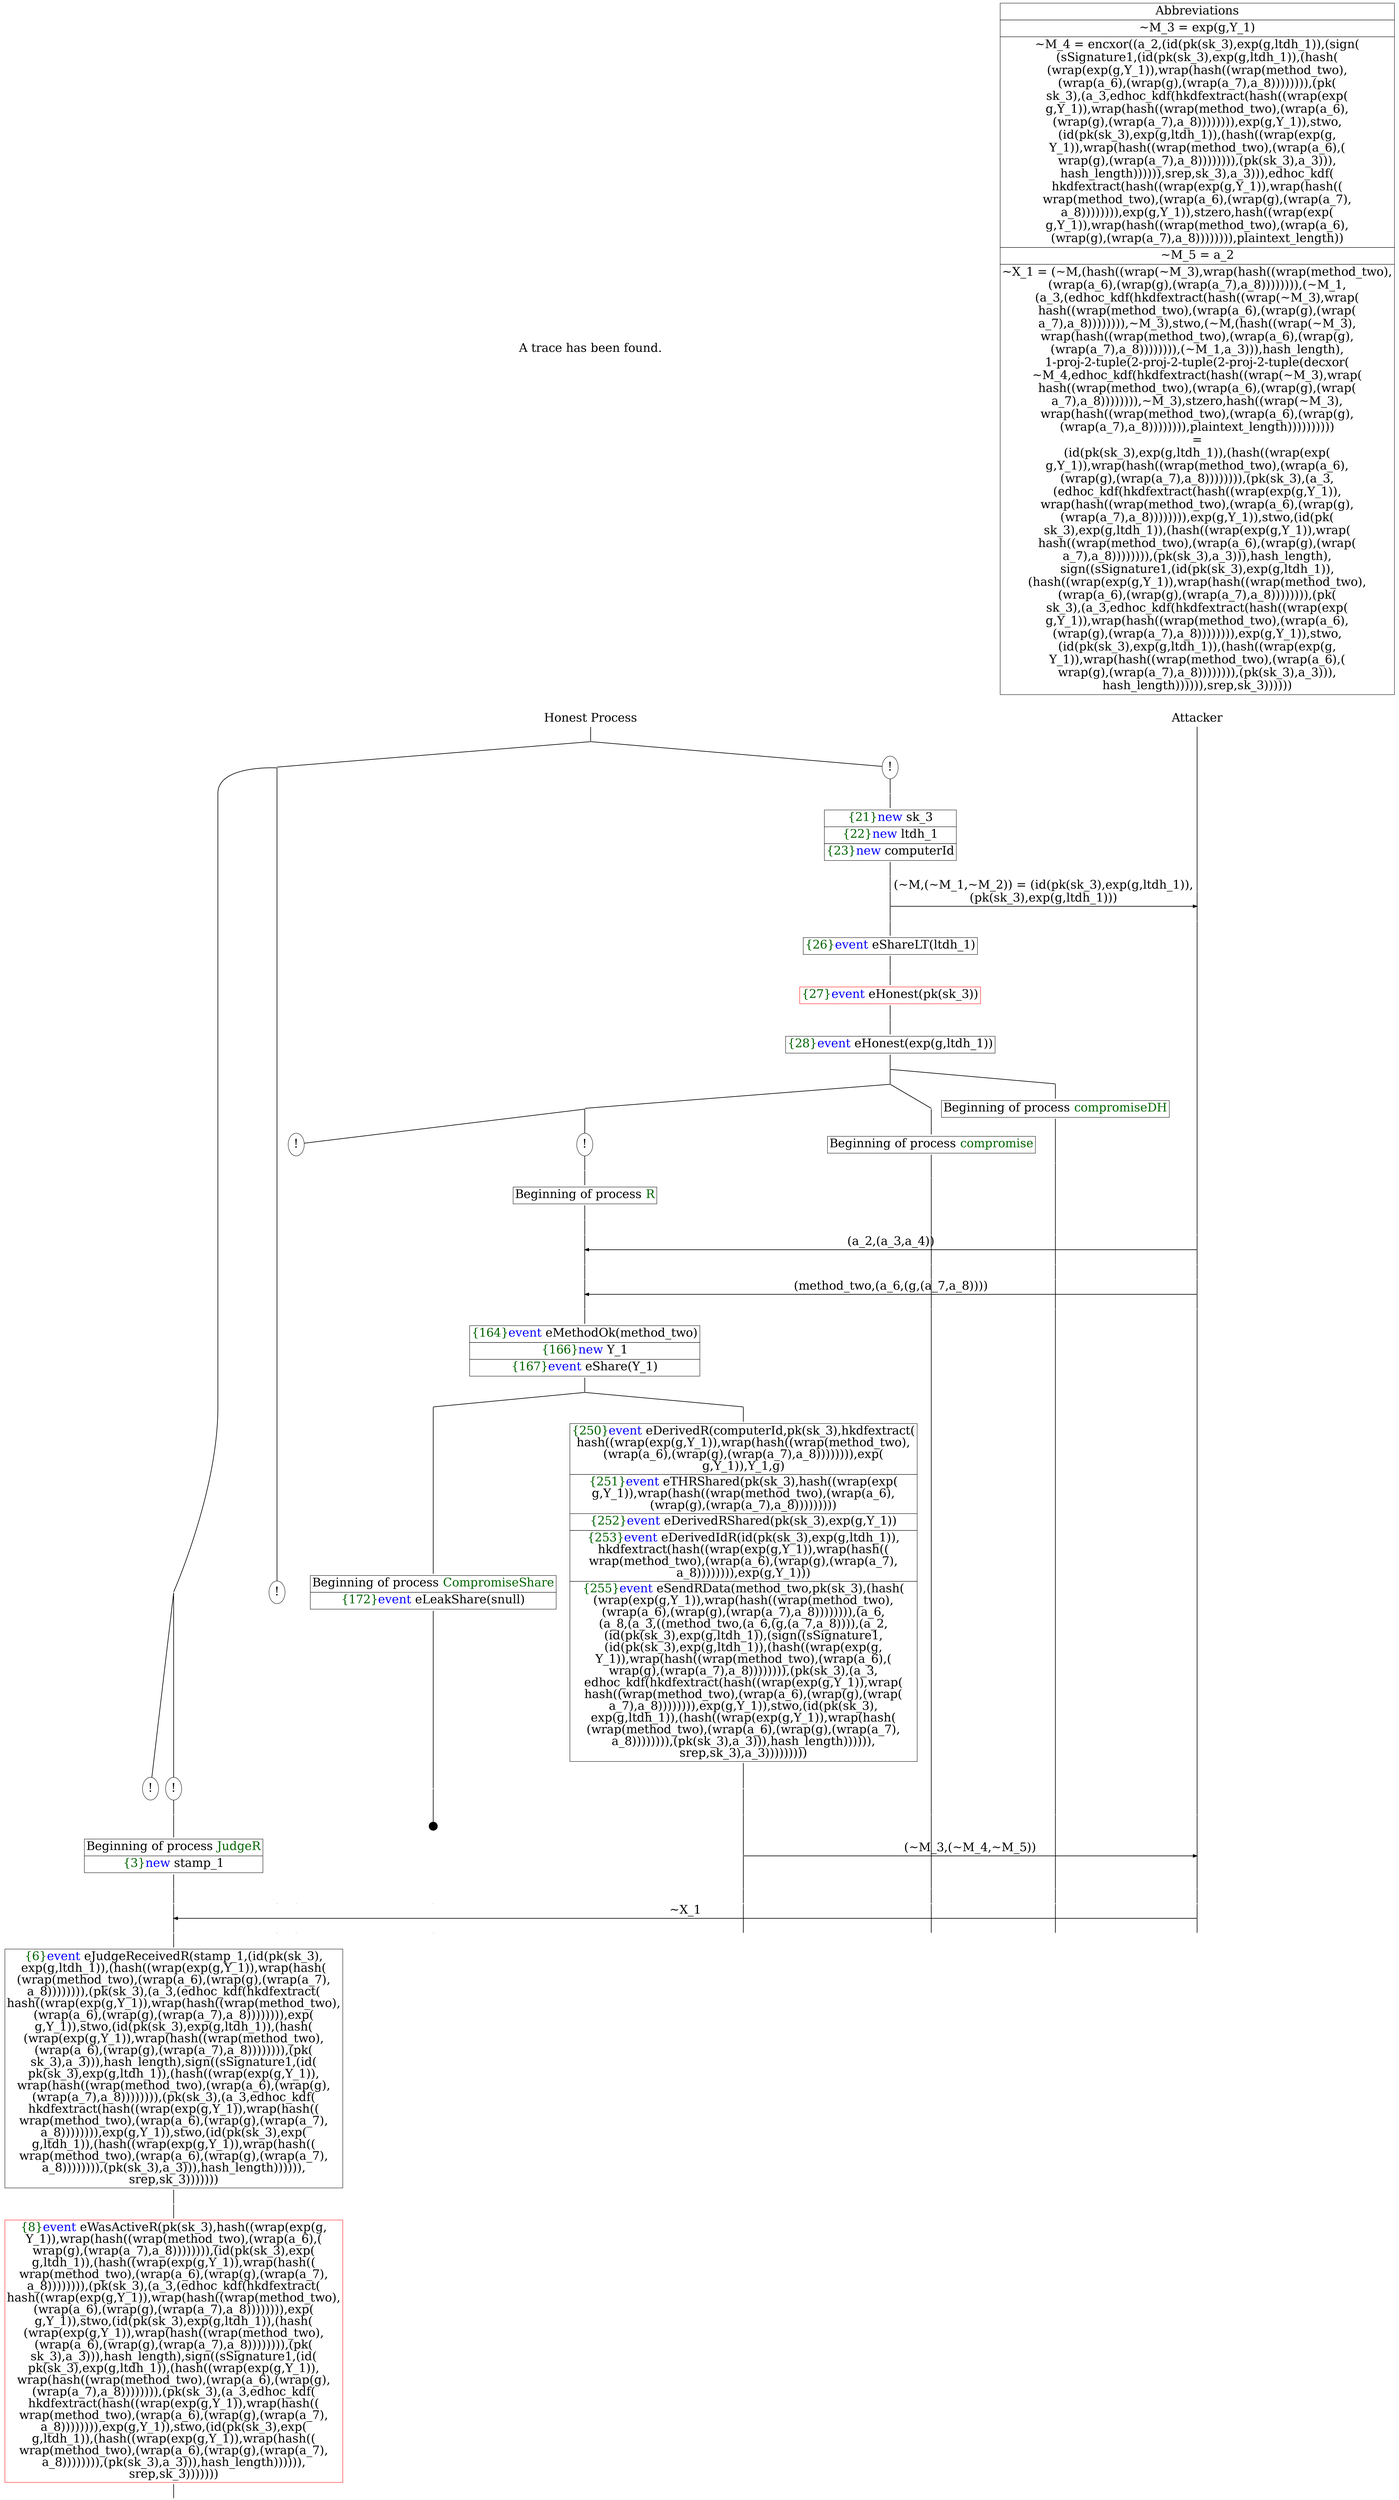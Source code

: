 digraph {
graph [ordering = out]
edge [arrowhead = none, penwidth = 1.6, fontsize = 30]
node [shape = point, width = 0, height = 0, fontsize = 30]
Trace [label = <A trace has been found.<br/>
>, shape = plaintext]
P0__0 [label = "Honest Process", shape = plaintext]
P__0 [label = "Attacker", shape = plaintext]
Trace -> P0__0 [label = "", style = invisible, weight = 100]{rank = same; P0__0 P__0}
P0__0 -> P0__1 [label = <>, weight = 100]
/*RPar */
P0__1 -> P0_1__1 [label = <>]
P0__1 -> P0_0__1 [label = <>]
P0__1 [label = "", fixedsize = false, width = 0, height = 0, shape = none]
{rank = same; P0_0__1 P0_1__1}
P0_0__1 [label = "!", shape = ellipse]
P0_0_0__1 [label = "", fixedsize = false, width = 0, height = 0, shape = none]
P0_0__1 -> P0_0_0__1 [label = <>, weight = 100]
P0_0_0__1 -> P0_0_0__2 [label = <>, weight = 100]
P0_0_0__2 [shape = plaintext, label = <<TABLE BORDER="0" CELLBORDER="1" CELLSPACING="0" CELLPADDING="4"> <TR><TD><FONT COLOR="darkgreen">{21}</FONT><FONT COLOR="blue">new </FONT>sk_3</TD></TR><TR><TD><FONT COLOR="darkgreen">{22}</FONT><FONT COLOR="blue">new </FONT>ltdh_1</TD></TR><TR><TD><FONT COLOR="darkgreen">{23}</FONT><FONT COLOR="blue">new </FONT>computerId</TD></TR></TABLE>>]
P0_0_0__2 -> P0_0_0__3 [label = <>, weight = 100]
P0_0_0__3 -> P0_0_0__4 [label = <>, weight = 100]
P__0 -> P__1 [label = <>, weight = 100]
{rank = same; P__1 P0_0_0__4}
P0_0_0__4 -> P0_0_0__5 [label = <>, weight = 100]
P__1 -> P__2 [label = <>, weight = 100]
{rank = same; P__2 P0_0_0__5}
P0_0_0__5 -> P__2 [label = <(~M,(~M_1,~M_2)) = (id(pk(sk_3),exp(g,ltdh_1)),<br/>
(pk(sk_3),exp(g,ltdh_1)))>, arrowhead = normal]
P0_0_0__5 -> P0_0_0__6 [label = <>, weight = 100]
P__2 -> P__3 [label = <>, weight = 100]
{rank = same; P__3 P0_0_0__6}
P0_0_0__6 -> P0_0_0__7 [label = <>, weight = 100]
P0_0_0__7 [shape = plaintext, label = <<TABLE BORDER="0" CELLBORDER="1" CELLSPACING="0" CELLPADDING="4"> <TR><TD><FONT COLOR="darkgreen">{26}</FONT><FONT COLOR="blue">event</FONT> eShareLT(ltdh_1)</TD></TR></TABLE>>]
P0_0_0__7 -> P0_0_0__8 [label = <>, weight = 100]
P0_0_0__8 -> P0_0_0__9 [label = <>, weight = 100]
P0_0_0__9 [color = red, shape = plaintext, label = <<TABLE BORDER="0" CELLBORDER="1" CELLSPACING="0" CELLPADDING="4"> <TR><TD><FONT COLOR="darkgreen">{27}</FONT><FONT COLOR="blue">event</FONT> eHonest(pk(sk_3))</TD></TR></TABLE>>]
P0_0_0__9 -> P0_0_0__10 [label = <>, weight = 100]
P0_0_0__10 -> P0_0_0__11 [label = <>, weight = 100]
P0_0_0__11 [shape = plaintext, label = <<TABLE BORDER="0" CELLBORDER="1" CELLSPACING="0" CELLPADDING="4"> <TR><TD><FONT COLOR="darkgreen">{28}</FONT><FONT COLOR="blue">event</FONT> eHonest(exp(g,ltdh_1))</TD></TR></TABLE>>]
P0_0_0__11 -> P0_0_0__12 [label = <>, weight = 100]
/*RPar */
P0_0_0__12 -> P0_0_0_1__12 [label = <>]
P0_0_0__12 -> P0_0_0_0__12 [label = <>]
P0_0_0__12 [label = "", fixedsize = false, width = 0, height = 0, shape = none]
{rank = same; P0_0_0_0__12 P0_0_0_1__12}
P0_0_0_0__12 -> P0_0_0_0__13 [label = <>, weight = 100]
P0_0_0_0__13 [shape = plaintext, label = <<TABLE BORDER="0" CELLBORDER="1" CELLSPACING="0" CELLPADDING="4"> <TR><TD>Beginning of process <FONT COLOR="darkgreen">compromiseDH</FONT></TD></TR></TABLE>>]
P0_0_0_0__13 -> P0_0_0_0__14 [label = <>, weight = 100]
/*RPar */
P0_0_0_1__12 -> P0_0_0_1_1__12 [label = <>]
P0_0_0_1__12 -> P0_0_0_1_0__12 [label = <>]
P0_0_0_1__12 [label = "", fixedsize = false, width = 0, height = 0, shape = none]
{rank = same; P0_0_0_1_0__12 P0_0_0_1_1__12}
P0_0_0_1_0__12 -> P0_0_0_1_0__13 [label = <>, weight = 100]
P0_0_0_1_0__13 [shape = plaintext, label = <<TABLE BORDER="0" CELLBORDER="1" CELLSPACING="0" CELLPADDING="4"> <TR><TD>Beginning of process <FONT COLOR="darkgreen">compromise</FONT></TD></TR></TABLE>>]
P0_0_0_1_0__13 -> P0_0_0_1_0__14 [label = <>, weight = 100]
/*RPar */
P0_0_0_1_1__12 -> P0_0_0_1_1_1__12 [label = <>]
P0_0_0_1_1__12 -> P0_0_0_1_1_0__12 [label = <>]
P0_0_0_1_1__12 [label = "", fixedsize = false, width = 0, height = 0, shape = none]
{rank = same; P0_0_0_1_1_0__12 P0_0_0_1_1_1__12}
P0_0_0_1_1_0__12 [label = "!", shape = ellipse]
P0_0_0_1_1_0_0__12 [label = "", fixedsize = false, width = 0, height = 0, shape = none]
P0_0_0_1_1_0__12 -> P0_0_0_1_1_0_0__12 [label = <>, weight = 100]
P0_0_0_1_1_0_0__12 -> P0_0_0_1_1_0_0__13 [label = <>, weight = 100]
P0_0_0_1_1_0_0__13 [shape = plaintext, label = <<TABLE BORDER="0" CELLBORDER="1" CELLSPACING="0" CELLPADDING="4"> <TR><TD>Beginning of process <FONT COLOR="darkgreen">R</FONT></TD></TR></TABLE>>]
P0_0_0_1_1_0_0__13 -> P0_0_0_1_1_0_0__14 [label = <>, weight = 100]
P0_0_0_1_1_1__12 [label = "!", shape = ellipse]
/*RPar */
P0_1__1 -> P0_1_1__1 [label = <>]
P0_1__1 -> P0_1_0__1 [label = <>]
P0_1__1 [label = "", fixedsize = false, width = 0, height = 0, shape = none]
{rank = same; P0_1_0__1 P0_1_1__1}
P0_1_0__1 [label = "!", shape = ellipse]
/*RPar */
P0_1_1__1 -> P0_1_1_1__1 [label = <>]
P0_1_1__1 -> P0_1_1_0__1 [label = <>]
P0_1_1__1 [label = "", fixedsize = false, width = 0, height = 0, shape = none]
{rank = same; P0_1_1_0__1 P0_1_1_1__1}
P0_1_1_0__1 [label = "!", shape = ellipse]
P0_1_1_0_0__1 [label = "", fixedsize = false, width = 0, height = 0, shape = none]
P0_1_1_0__1 -> P0_1_1_0_0__1 [label = <>, weight = 100]
P0_1_1_0_0__1 -> P0_1_1_0_0__2 [label = <>, weight = 100]
P0_1_1_0_0__2 [shape = plaintext, label = <<TABLE BORDER="0" CELLBORDER="1" CELLSPACING="0" CELLPADDING="4"> <TR><TD>Beginning of process <FONT COLOR="darkgreen">JudgeR</FONT></TD></TR><TR><TD><FONT COLOR="darkgreen">{3}</FONT><FONT COLOR="blue">new </FONT>stamp_1</TD></TR></TABLE>>]
P0_1_1_0_0__2 -> P0_1_1_0_0__3 [label = <>, weight = 100]
P0_1_1_1__1 [label = "!", shape = ellipse]
P0_0_0_1_1_0_0__14 -> P0_0_0_1_1_0_0__15 [label = <>, weight = 100]
P0_0_0_1_0__14 -> P0_0_0_1_0__15 [label = <>, weight = 100]
P0_0_0_0__14 -> P0_0_0_0__15 [label = <>, weight = 100]
P__3 -> P__4 [label = <>, weight = 100]
{rank = same; P__4 P0_0_0_0__15 P0_0_0_1_0__15 P0_0_0_1_1_0_0__15}
P0_0_0_1_1_0_0__15 -> P0_0_0_1_1_0_0__16 [label = <>, weight = 100]
P__4 -> P__5 [label = <>, weight = 100]
{rank = same; P__5 P0_0_0_1_1_0_0__16}
P0_0_0_1_1_0_0__16 -> P__5 [label = <(a_2,(a_3,a_4))>, dir = back, arrowhead = normal]
P0_0_0_1_1_0_0__16 -> P0_0_0_1_1_0_0__17 [label = <>, weight = 100]
P0_0_0_1_0__15 -> P0_0_0_1_0__16 [label = <>, weight = 100]
P0_0_0_0__15 -> P0_0_0_0__16 [label = <>, weight = 100]
P__5 -> P__6 [label = <>, weight = 100]
{rank = same; P__6 P0_0_0_0__16 P0_0_0_1_0__16 P0_0_0_1_1_0_0__17}
P0_0_0_1_1_0_0__17 -> P0_0_0_1_1_0_0__18 [label = <>, weight = 100]
P0_0_0_1_0__16 -> P0_0_0_1_0__17 [label = <>, weight = 100]
P0_0_0_0__16 -> P0_0_0_0__17 [label = <>, weight = 100]
P__6 -> P__7 [label = <>, weight = 100]
{rank = same; P__7 P0_0_0_0__17 P0_0_0_1_0__17 P0_0_0_1_1_0_0__18}
P0_0_0_1_1_0_0__18 -> P0_0_0_1_1_0_0__19 [label = <>, weight = 100]
P__7 -> P__8 [label = <>, weight = 100]
{rank = same; P__8 P0_0_0_1_1_0_0__19}
P0_0_0_1_1_0_0__19 -> P__8 [label = <(method_two,(a_6,(g,(a_7,a_8))))>, dir = back, arrowhead = normal]
P0_0_0_1_1_0_0__19 -> P0_0_0_1_1_0_0__20 [label = <>, weight = 100]
P0_0_0_1_0__17 -> P0_0_0_1_0__18 [label = <>, weight = 100]
P0_0_0_0__17 -> P0_0_0_0__18 [label = <>, weight = 100]
P__8 -> P__9 [label = <>, weight = 100]
{rank = same; P__9 P0_0_0_0__18 P0_0_0_1_0__18 P0_0_0_1_1_0_0__20}
P0_0_0_1_1_0_0__20 -> P0_0_0_1_1_0_0__21 [label = <>, weight = 100]
P0_0_0_1_1_0_0__21 [shape = plaintext, label = <<TABLE BORDER="0" CELLBORDER="1" CELLSPACING="0" CELLPADDING="4"> <TR><TD><FONT COLOR="darkgreen">{164}</FONT><FONT COLOR="blue">event</FONT> eMethodOk(method_two)</TD></TR><TR><TD><FONT COLOR="darkgreen">{166}</FONT><FONT COLOR="blue">new </FONT>Y_1</TD></TR><TR><TD><FONT COLOR="darkgreen">{167}</FONT><FONT COLOR="blue">event</FONT> eShare(Y_1)</TD></TR></TABLE>>]
P0_0_0_1_1_0_0__21 -> P0_0_0_1_1_0_0__22 [label = <>, weight = 100]
/*RPar */
P0_0_0_1_1_0_0__22 -> P0_0_0_1_1_0_0_1__22 [label = <>]
P0_0_0_1_1_0_0__22 -> P0_0_0_1_1_0_0_0__22 [label = <>]
P0_0_0_1_1_0_0__22 [label = "", fixedsize = false, width = 0, height = 0, shape = none]
{rank = same; P0_0_0_1_1_0_0_0__22 P0_0_0_1_1_0_0_1__22}
P0_0_0_1_1_0_0_0__22 -> P0_0_0_1_1_0_0_0__23 [label = <>, weight = 100]
P0_0_0_1_1_0_0_0__23 [shape = plaintext, label = <<TABLE BORDER="0" CELLBORDER="1" CELLSPACING="0" CELLPADDING="4"> <TR><TD><FONT COLOR="darkgreen">{250}</FONT><FONT COLOR="blue">event</FONT> eDerivedR(computerId,pk(sk_3),hkdfextract(<br/>
hash((wrap(exp(g,Y_1)),wrap(hash((wrap(method_two),<br/>
(wrap(a_6),(wrap(g),(wrap(a_7),a_8)))))))),exp(<br/>
g,Y_1)),Y_1,g)</TD></TR><TR><TD><FONT COLOR="darkgreen">{251}</FONT><FONT COLOR="blue">event</FONT> eTHRShared(pk(sk_3),hash((wrap(exp(<br/>
g,Y_1)),wrap(hash((wrap(method_two),(wrap(a_6),<br/>
(wrap(g),(wrap(a_7),a_8)))))))))</TD></TR><TR><TD><FONT COLOR="darkgreen">{252}</FONT><FONT COLOR="blue">event</FONT> eDerivedRShared(pk(sk_3),exp(g,Y_1))<br/>
</TD></TR><TR><TD><FONT COLOR="darkgreen">{253}</FONT><FONT COLOR="blue">event</FONT> eDerivedIdR(id(pk(sk_3),exp(g,ltdh_1)),<br/>
hkdfextract(hash((wrap(exp(g,Y_1)),wrap(hash((<br/>
wrap(method_two),(wrap(a_6),(wrap(g),(wrap(a_7),<br/>
a_8)))))))),exp(g,Y_1)))</TD></TR><TR><TD><FONT COLOR="darkgreen">{255}</FONT><FONT COLOR="blue">event</FONT> eSendRData(method_two,pk(sk_3),(hash(<br/>
(wrap(exp(g,Y_1)),wrap(hash((wrap(method_two),<br/>
(wrap(a_6),(wrap(g),(wrap(a_7),a_8)))))))),(a_6,<br/>
(a_8,(a_3,((method_two,(a_6,(g,(a_7,a_8)))),(a_2,<br/>
(id(pk(sk_3),exp(g,ltdh_1)),(sign((sSignature1,<br/>
(id(pk(sk_3),exp(g,ltdh_1)),(hash((wrap(exp(g,<br/>
Y_1)),wrap(hash((wrap(method_two),(wrap(a_6),(<br/>
wrap(g),(wrap(a_7),a_8)))))))),(pk(sk_3),(a_3,<br/>
edhoc_kdf(hkdfextract(hash((wrap(exp(g,Y_1)),wrap(<br/>
hash((wrap(method_two),(wrap(a_6),(wrap(g),(wrap(<br/>
a_7),a_8)))))))),exp(g,Y_1)),stwo,(id(pk(sk_3),<br/>
exp(g,ltdh_1)),(hash((wrap(exp(g,Y_1)),wrap(hash(<br/>
(wrap(method_two),(wrap(a_6),(wrap(g),(wrap(a_7),<br/>
a_8)))))))),(pk(sk_3),a_3))),hash_length)))))),<br/>
srep,sk_3),a_3)))))))))</TD></TR></TABLE>>]
P0_0_0_1_1_0_0_0__23 -> P0_0_0_1_1_0_0_0__24 [label = <>, weight = 100]
P0_0_0_1_1_0_0_0__24 -> P0_0_0_1_1_0_0_0__25 [label = <>, weight = 100]
P0_0_0_1_0__18 -> P0_0_0_1_0__19 [label = <>, weight = 100]
P0_0_0_0__18 -> P0_0_0_0__19 [label = <>, weight = 100]
P__9 -> P__10 [label = <>, weight = 100]
{rank = same; P__10 P0_0_0_0__19 P0_0_0_1_0__19 P0_0_0_1_1_0_0_0__25}
P0_0_0_1_1_0_0_0__25 -> P0_0_0_1_1_0_0_0__26 [label = <>, weight = 100]
P__10 -> P__11 [label = <>, weight = 100]
{rank = same; P__11 P0_0_0_1_1_0_0_0__26}
P0_0_0_1_1_0_0_0__26 -> P__11 [label = <(~M_3,(~M_4,~M_5))>, arrowhead = normal]
P0_0_0_1_1_0_0_0__26 -> P0_0_0_1_1_0_0_0__27 [label = <>, weight = 100]
P0_0_0_1_0__19 -> P0_0_0_1_0__20 [label = <>, weight = 100]
P0_0_0_0__19 -> P0_0_0_0__20 [label = <>, weight = 100]
P__11 -> P__12 [label = <>, weight = 100]
{rank = same; P__12 P0_0_0_0__20 P0_0_0_1_0__20 P0_0_0_1_1_0_0_0__27}
P0_0_0_1_1_0_0_1__22 -> P0_0_0_1_1_0_0_1__23 [label = <>, weight = 100]
P0_0_0_1_1_0_0_1__23 [shape = plaintext, label = <<TABLE BORDER="0" CELLBORDER="1" CELLSPACING="0" CELLPADDING="4"> <TR><TD>Beginning of process <FONT COLOR="darkgreen">CompromiseShare</FONT></TD></TR><TR><TD><FONT COLOR="darkgreen">{172}</FONT><FONT COLOR="blue">event</FONT> eLeakShare(snull)</TD></TR></TABLE>>]
P0_0_0_1_1_0_0_1__23 -> P0_0_0_1_1_0_0_1__24 [label = <>, weight = 100]
P0_0_0_1_1_0_0_1__25 [label = "", width = 0.3, height = 0.3]
P0_0_0_1_1_0_0_1__24 -> P0_0_0_1_1_0_0_1__25 [label = <>, weight = 100]
P0_1_1_0_0__3 -> P0_1_1_0_0__4 [label = <>, weight = 100]
P0_1_0__2 [label = "", style = invisible]
P0_1_0__1 -> P0_1_0__2 [label = <>, weight = 100, style = invisible]
P0_0_0_1_1_1__13 [label = "", style = invisible]
P0_0_0_1_1_1__12 -> P0_0_0_1_1_1__13 [label = <>, weight = 100, style = invisible]
P0_0_0_1_1_0_0_1__26 [label = "", style = invisible]
P0_0_0_1_1_0_0_1__25 -> P0_0_0_1_1_0_0_1__26 [label = <>, weight = 100, style = invisible]
P0_0_0_1_1_0_0_0__27 -> P0_0_0_1_1_0_0_0__28 [label = <>, weight = 100]
P0_0_0_1_0__20 -> P0_0_0_1_0__21 [label = <>, weight = 100]
P0_0_0_0__20 -> P0_0_0_0__21 [label = <>, weight = 100]
P__12 -> P__13 [label = <>, weight = 100]
{rank = same; P__13 P0_0_0_0__21 P0_0_0_1_0__21 P0_0_0_1_1_0_0_0__28 P0_0_0_1_1_0_0_1__26 P0_0_0_1_1_1__13 P0_1_0__2 P0_1_1_0_0__4}
P0_1_1_0_0__4 -> P0_1_1_0_0__5 [label = <>, weight = 100]
P__13 -> P__14 [label = <>, weight = 100]
{rank = same; P__14 P0_1_1_0_0__5}
P0_1_1_0_0__5 -> P__14 [label = <~X_1>, dir = back, arrowhead = normal]
P0_1_1_0_0__5 -> P0_1_1_0_0__6 [label = <>, weight = 100]
P0_1_0__3 [label = "", style = invisible]
P0_1_0__2 -> P0_1_0__3 [label = <>, weight = 100, style = invisible]
P0_0_0_1_1_1__14 [label = "", style = invisible]
P0_0_0_1_1_1__13 -> P0_0_0_1_1_1__14 [label = <>, weight = 100, style = invisible]
P0_0_0_1_1_0_0_1__27 [label = "", style = invisible]
P0_0_0_1_1_0_0_1__26 -> P0_0_0_1_1_0_0_1__27 [label = <>, weight = 100, style = invisible]
P0_0_0_1_1_0_0_0__28 -> P0_0_0_1_1_0_0_0__29 [label = <>, weight = 100]
P0_0_0_1_0__21 -> P0_0_0_1_0__22 [label = <>, weight = 100]
P0_0_0_0__21 -> P0_0_0_0__22 [label = <>, weight = 100]
P__14 -> P__15 [label = <>, weight = 100]
{rank = same; P__15 P0_0_0_0__22 P0_0_0_1_0__22 P0_0_0_1_1_0_0_0__29 P0_0_0_1_1_0_0_1__27 P0_0_0_1_1_1__14 P0_1_0__3 P0_1_1_0_0__6}
P0_1_1_0_0__6 -> P0_1_1_0_0__7 [label = <>, weight = 100]
P0_1_1_0_0__7 [shape = plaintext, label = <<TABLE BORDER="0" CELLBORDER="1" CELLSPACING="0" CELLPADDING="4"> <TR><TD><FONT COLOR="darkgreen">{6}</FONT><FONT COLOR="blue">event</FONT> eJudgeReceivedR(stamp_1,(id(pk(sk_3),<br/>
exp(g,ltdh_1)),(hash((wrap(exp(g,Y_1)),wrap(hash(<br/>
(wrap(method_two),(wrap(a_6),(wrap(g),(wrap(a_7),<br/>
a_8)))))))),(pk(sk_3),(a_3,(edhoc_kdf(hkdfextract(<br/>
hash((wrap(exp(g,Y_1)),wrap(hash((wrap(method_two),<br/>
(wrap(a_6),(wrap(g),(wrap(a_7),a_8)))))))),exp(<br/>
g,Y_1)),stwo,(id(pk(sk_3),exp(g,ltdh_1)),(hash(<br/>
(wrap(exp(g,Y_1)),wrap(hash((wrap(method_two),<br/>
(wrap(a_6),(wrap(g),(wrap(a_7),a_8)))))))),(pk(<br/>
sk_3),a_3))),hash_length),sign((sSignature1,(id(<br/>
pk(sk_3),exp(g,ltdh_1)),(hash((wrap(exp(g,Y_1)),<br/>
wrap(hash((wrap(method_two),(wrap(a_6),(wrap(g),<br/>
(wrap(a_7),a_8)))))))),(pk(sk_3),(a_3,edhoc_kdf(<br/>
hkdfextract(hash((wrap(exp(g,Y_1)),wrap(hash((<br/>
wrap(method_two),(wrap(a_6),(wrap(g),(wrap(a_7),<br/>
a_8)))))))),exp(g,Y_1)),stwo,(id(pk(sk_3),exp(<br/>
g,ltdh_1)),(hash((wrap(exp(g,Y_1)),wrap(hash((<br/>
wrap(method_two),(wrap(a_6),(wrap(g),(wrap(a_7),<br/>
a_8)))))))),(pk(sk_3),a_3))),hash_length)))))),<br/>
srep,sk_3)))))))</TD></TR></TABLE>>]
P0_1_1_0_0__7 -> P0_1_1_0_0__8 [label = <>, weight = 100]
P0_1_1_0_0__8 -> P0_1_1_0_0__9 [label = <>, weight = 100]
P0_1_1_0_0__9 [color = red, shape = plaintext, label = <<TABLE BORDER="0" CELLBORDER="1" CELLSPACING="0" CELLPADDING="4"> <TR><TD><FONT COLOR="darkgreen">{8}</FONT><FONT COLOR="blue">event</FONT> eWasActiveR(pk(sk_3),hash((wrap(exp(g,<br/>
Y_1)),wrap(hash((wrap(method_two),(wrap(a_6),(<br/>
wrap(g),(wrap(a_7),a_8)))))))),(id(pk(sk_3),exp(<br/>
g,ltdh_1)),(hash((wrap(exp(g,Y_1)),wrap(hash((<br/>
wrap(method_two),(wrap(a_6),(wrap(g),(wrap(a_7),<br/>
a_8)))))))),(pk(sk_3),(a_3,(edhoc_kdf(hkdfextract(<br/>
hash((wrap(exp(g,Y_1)),wrap(hash((wrap(method_two),<br/>
(wrap(a_6),(wrap(g),(wrap(a_7),a_8)))))))),exp(<br/>
g,Y_1)),stwo,(id(pk(sk_3),exp(g,ltdh_1)),(hash(<br/>
(wrap(exp(g,Y_1)),wrap(hash((wrap(method_two),<br/>
(wrap(a_6),(wrap(g),(wrap(a_7),a_8)))))))),(pk(<br/>
sk_3),a_3))),hash_length),sign((sSignature1,(id(<br/>
pk(sk_3),exp(g,ltdh_1)),(hash((wrap(exp(g,Y_1)),<br/>
wrap(hash((wrap(method_two),(wrap(a_6),(wrap(g),<br/>
(wrap(a_7),a_8)))))))),(pk(sk_3),(a_3,edhoc_kdf(<br/>
hkdfextract(hash((wrap(exp(g,Y_1)),wrap(hash((<br/>
wrap(method_two),(wrap(a_6),(wrap(g),(wrap(a_7),<br/>
a_8)))))))),exp(g,Y_1)),stwo,(id(pk(sk_3),exp(<br/>
g,ltdh_1)),(hash((wrap(exp(g,Y_1)),wrap(hash((<br/>
wrap(method_two),(wrap(a_6),(wrap(g),(wrap(a_7),<br/>
a_8)))))))),(pk(sk_3),a_3))),hash_length)))))),<br/>
srep,sk_3)))))))</TD></TR></TABLE>>]
P0_1_1_0_0__9 -> P0_1_1_0_0__10 [label = <>, weight = 100]
Abbrev [shape = plaintext, label = <<TABLE BORDER="0" CELLBORDER="1" CELLSPACING="0" CELLPADDING="4"><TR> <TD> Abbreviations </TD></TR><TR><TD>~M_3 = exp(g,Y_1)</TD></TR><TR><TD>~M_4 = encxor((a_2,(id(pk(sk_3),exp(g,ltdh_1)),(sign(<br/>
(sSignature1,(id(pk(sk_3),exp(g,ltdh_1)),(hash(<br/>
(wrap(exp(g,Y_1)),wrap(hash((wrap(method_two),<br/>
(wrap(a_6),(wrap(g),(wrap(a_7),a_8)))))))),(pk(<br/>
sk_3),(a_3,edhoc_kdf(hkdfextract(hash((wrap(exp(<br/>
g,Y_1)),wrap(hash((wrap(method_two),(wrap(a_6),<br/>
(wrap(g),(wrap(a_7),a_8)))))))),exp(g,Y_1)),stwo,<br/>
(id(pk(sk_3),exp(g,ltdh_1)),(hash((wrap(exp(g,<br/>
Y_1)),wrap(hash((wrap(method_two),(wrap(a_6),(<br/>
wrap(g),(wrap(a_7),a_8)))))))),(pk(sk_3),a_3))),<br/>
hash_length)))))),srep,sk_3),a_3))),edhoc_kdf(<br/>
hkdfextract(hash((wrap(exp(g,Y_1)),wrap(hash((<br/>
wrap(method_two),(wrap(a_6),(wrap(g),(wrap(a_7),<br/>
a_8)))))))),exp(g,Y_1)),stzero,hash((wrap(exp(<br/>
g,Y_1)),wrap(hash((wrap(method_two),(wrap(a_6),<br/>
(wrap(g),(wrap(a_7),a_8)))))))),plaintext_length))</TD></TR><TR><TD>~M_5 = a_2</TD></TR><TR><TD>~X_1 = (~M,(hash((wrap(~M_3),wrap(hash((wrap(method_two),<br/>
(wrap(a_6),(wrap(g),(wrap(a_7),a_8)))))))),(~M_1,<br/>
(a_3,(edhoc_kdf(hkdfextract(hash((wrap(~M_3),wrap(<br/>
hash((wrap(method_two),(wrap(a_6),(wrap(g),(wrap(<br/>
a_7),a_8)))))))),~M_3),stwo,(~M,(hash((wrap(~M_3),<br/>
wrap(hash((wrap(method_two),(wrap(a_6),(wrap(g),<br/>
(wrap(a_7),a_8)))))))),(~M_1,a_3))),hash_length),<br/>
1-proj-2-tuple(2-proj-2-tuple(2-proj-2-tuple(decxor(<br/>
~M_4,edhoc_kdf(hkdfextract(hash((wrap(~M_3),wrap(<br/>
hash((wrap(method_two),(wrap(a_6),(wrap(g),(wrap(<br/>
a_7),a_8)))))))),~M_3),stzero,hash((wrap(~M_3),<br/>
wrap(hash((wrap(method_two),(wrap(a_6),(wrap(g),<br/>
(wrap(a_7),a_8)))))))),plaintext_length))))))))))<br/>
=<br/>
(id(pk(sk_3),exp(g,ltdh_1)),(hash((wrap(exp(<br/>
g,Y_1)),wrap(hash((wrap(method_two),(wrap(a_6),<br/>
(wrap(g),(wrap(a_7),a_8)))))))),(pk(sk_3),(a_3,<br/>
(edhoc_kdf(hkdfextract(hash((wrap(exp(g,Y_1)),<br/>
wrap(hash((wrap(method_two),(wrap(a_6),(wrap(g),<br/>
(wrap(a_7),a_8)))))))),exp(g,Y_1)),stwo,(id(pk(<br/>
sk_3),exp(g,ltdh_1)),(hash((wrap(exp(g,Y_1)),wrap(<br/>
hash((wrap(method_two),(wrap(a_6),(wrap(g),(wrap(<br/>
a_7),a_8)))))))),(pk(sk_3),a_3))),hash_length),<br/>
sign((sSignature1,(id(pk(sk_3),exp(g,ltdh_1)),<br/>
(hash((wrap(exp(g,Y_1)),wrap(hash((wrap(method_two),<br/>
(wrap(a_6),(wrap(g),(wrap(a_7),a_8)))))))),(pk(<br/>
sk_3),(a_3,edhoc_kdf(hkdfextract(hash((wrap(exp(<br/>
g,Y_1)),wrap(hash((wrap(method_two),(wrap(a_6),<br/>
(wrap(g),(wrap(a_7),a_8)))))))),exp(g,Y_1)),stwo,<br/>
(id(pk(sk_3),exp(g,ltdh_1)),(hash((wrap(exp(g,<br/>
Y_1)),wrap(hash((wrap(method_two),(wrap(a_6),(<br/>
wrap(g),(wrap(a_7),a_8)))))))),(pk(sk_3),a_3))),<br/>
hash_length)))))),srep,sk_3))))))</TD></TR></TABLE>>]Abbrev -> P__0 [style = invisible, weight =100]}